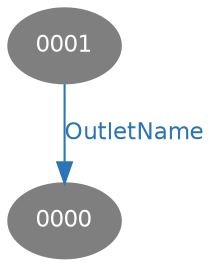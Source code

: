 // Catchment
digraph {
	0000 [color="#7f7f7f" fillcolor="#7f7f7f" fontcolor=white fontname=helvetica fontsize=11.0 style=filled]
	0001 [color="#7f7f7f" fillcolor="#7f7f7f" fontcolor=white fontname=helvetica fontsize=11.0 style=filled]
	0001 -> 0000 [label=OutletName color="#2d74b6" fontcolor="#2d74b6" fontname=helvetica fontsize=11.0]
}
